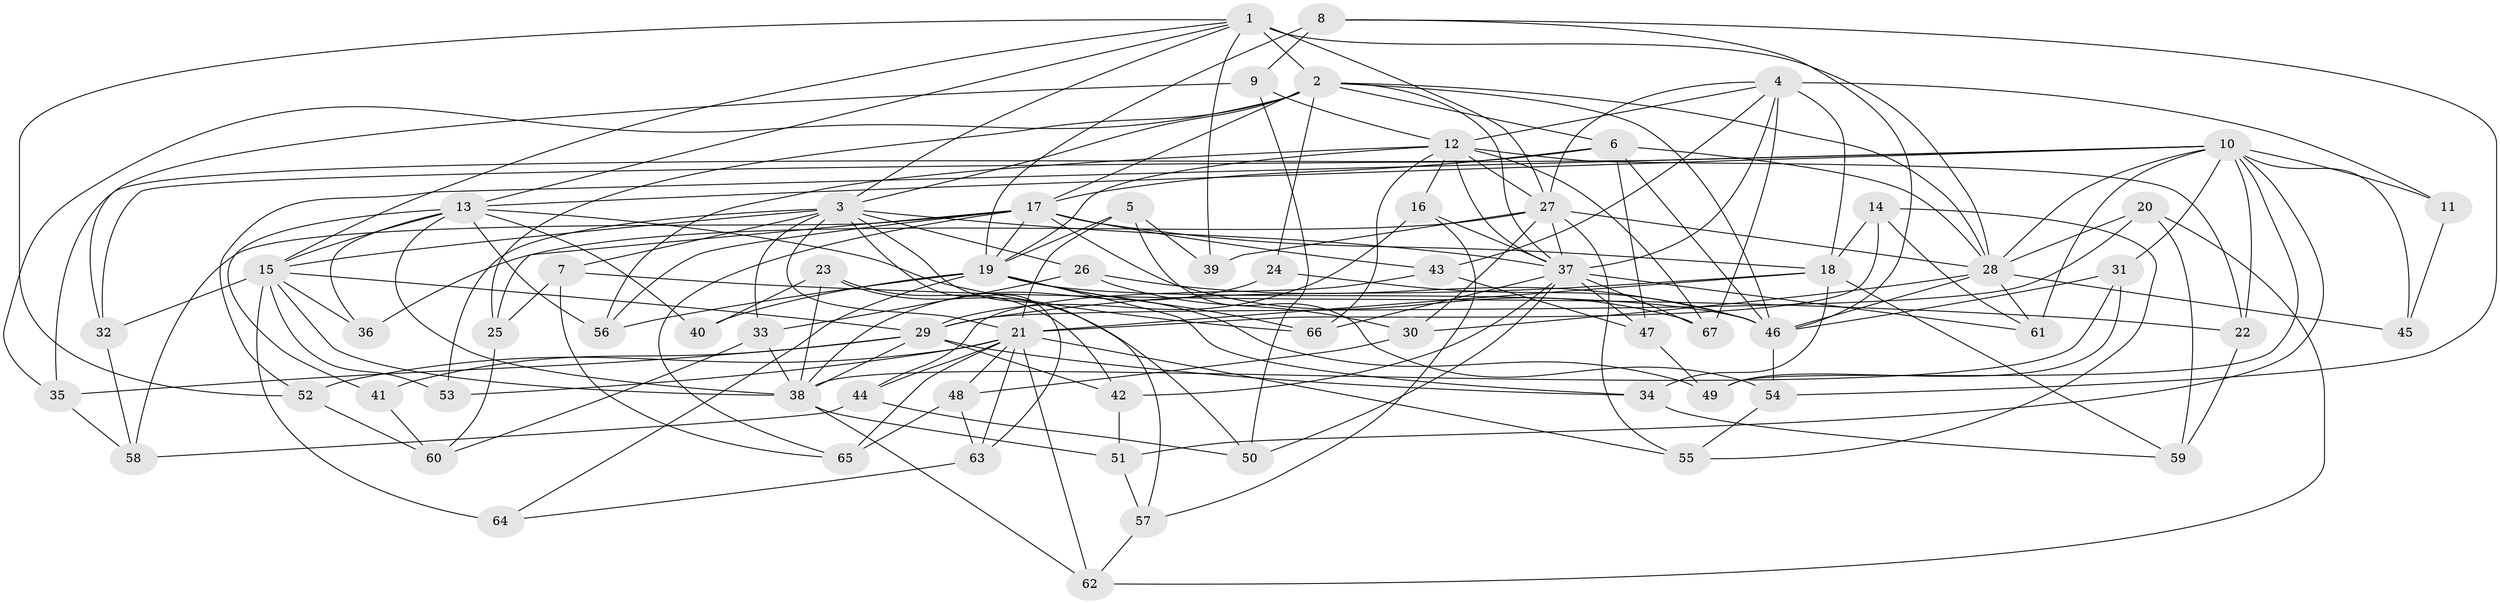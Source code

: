// original degree distribution, {4: 1.0}
// Generated by graph-tools (version 1.1) at 2025/53/03/04/25 22:53:57]
// undirected, 67 vertices, 181 edges
graph export_dot {
  node [color=gray90,style=filled];
  1;
  2;
  3;
  4;
  5;
  6;
  7;
  8;
  9;
  10;
  11;
  12;
  13;
  14;
  15;
  16;
  17;
  18;
  19;
  20;
  21;
  22;
  23;
  24;
  25;
  26;
  27;
  28;
  29;
  30;
  31;
  32;
  33;
  34;
  35;
  36;
  37;
  38;
  39;
  40;
  41;
  42;
  43;
  44;
  45;
  46;
  47;
  48;
  49;
  50;
  51;
  52;
  53;
  54;
  55;
  56;
  57;
  58;
  59;
  60;
  61;
  62;
  63;
  64;
  65;
  66;
  67;
  1 -- 2 [weight=3.0];
  1 -- 3 [weight=1.0];
  1 -- 13 [weight=1.0];
  1 -- 15 [weight=1.0];
  1 -- 27 [weight=1.0];
  1 -- 28 [weight=1.0];
  1 -- 39 [weight=1.0];
  1 -- 52 [weight=1.0];
  2 -- 3 [weight=1.0];
  2 -- 6 [weight=1.0];
  2 -- 17 [weight=1.0];
  2 -- 24 [weight=1.0];
  2 -- 25 [weight=1.0];
  2 -- 28 [weight=1.0];
  2 -- 35 [weight=1.0];
  2 -- 37 [weight=1.0];
  2 -- 46 [weight=1.0];
  3 -- 7 [weight=1.0];
  3 -- 15 [weight=1.0];
  3 -- 21 [weight=1.0];
  3 -- 26 [weight=1.0];
  3 -- 33 [weight=1.0];
  3 -- 37 [weight=1.0];
  3 -- 53 [weight=2.0];
  3 -- 57 [weight=1.0];
  3 -- 63 [weight=1.0];
  4 -- 11 [weight=2.0];
  4 -- 12 [weight=2.0];
  4 -- 18 [weight=2.0];
  4 -- 27 [weight=1.0];
  4 -- 37 [weight=1.0];
  4 -- 43 [weight=1.0];
  4 -- 67 [weight=1.0];
  5 -- 19 [weight=1.0];
  5 -- 21 [weight=1.0];
  5 -- 39 [weight=1.0];
  5 -- 54 [weight=1.0];
  6 -- 17 [weight=1.0];
  6 -- 28 [weight=1.0];
  6 -- 35 [weight=1.0];
  6 -- 46 [weight=1.0];
  6 -- 47 [weight=1.0];
  7 -- 22 [weight=1.0];
  7 -- 25 [weight=1.0];
  7 -- 65 [weight=1.0];
  8 -- 9 [weight=1.0];
  8 -- 19 [weight=1.0];
  8 -- 46 [weight=1.0];
  8 -- 54 [weight=1.0];
  9 -- 12 [weight=1.0];
  9 -- 32 [weight=1.0];
  9 -- 50 [weight=1.0];
  10 -- 11 [weight=1.0];
  10 -- 13 [weight=1.0];
  10 -- 22 [weight=1.0];
  10 -- 28 [weight=1.0];
  10 -- 31 [weight=1.0];
  10 -- 32 [weight=1.0];
  10 -- 45 [weight=2.0];
  10 -- 49 [weight=1.0];
  10 -- 51 [weight=1.0];
  10 -- 52 [weight=1.0];
  10 -- 61 [weight=1.0];
  11 -- 45 [weight=1.0];
  12 -- 16 [weight=1.0];
  12 -- 19 [weight=1.0];
  12 -- 22 [weight=1.0];
  12 -- 27 [weight=2.0];
  12 -- 37 [weight=1.0];
  12 -- 56 [weight=1.0];
  12 -- 66 [weight=1.0];
  12 -- 67 [weight=1.0];
  13 -- 15 [weight=1.0];
  13 -- 36 [weight=1.0];
  13 -- 38 [weight=1.0];
  13 -- 40 [weight=1.0];
  13 -- 41 [weight=2.0];
  13 -- 56 [weight=1.0];
  13 -- 66 [weight=1.0];
  14 -- 18 [weight=1.0];
  14 -- 21 [weight=1.0];
  14 -- 55 [weight=1.0];
  14 -- 61 [weight=1.0];
  15 -- 29 [weight=1.0];
  15 -- 32 [weight=1.0];
  15 -- 36 [weight=1.0];
  15 -- 38 [weight=1.0];
  15 -- 53 [weight=1.0];
  15 -- 64 [weight=2.0];
  16 -- 29 [weight=1.0];
  16 -- 37 [weight=1.0];
  16 -- 57 [weight=1.0];
  17 -- 18 [weight=3.0];
  17 -- 19 [weight=1.0];
  17 -- 25 [weight=1.0];
  17 -- 43 [weight=1.0];
  17 -- 56 [weight=1.0];
  17 -- 58 [weight=1.0];
  17 -- 65 [weight=1.0];
  17 -- 67 [weight=1.0];
  18 -- 21 [weight=1.0];
  18 -- 29 [weight=1.0];
  18 -- 34 [weight=1.0];
  18 -- 59 [weight=1.0];
  19 -- 34 [weight=1.0];
  19 -- 40 [weight=2.0];
  19 -- 46 [weight=1.0];
  19 -- 49 [weight=1.0];
  19 -- 56 [weight=1.0];
  19 -- 64 [weight=1.0];
  19 -- 66 [weight=1.0];
  20 -- 28 [weight=1.0];
  20 -- 29 [weight=1.0];
  20 -- 59 [weight=1.0];
  20 -- 62 [weight=1.0];
  21 -- 44 [weight=1.0];
  21 -- 48 [weight=1.0];
  21 -- 52 [weight=1.0];
  21 -- 53 [weight=1.0];
  21 -- 55 [weight=1.0];
  21 -- 62 [weight=1.0];
  21 -- 63 [weight=1.0];
  21 -- 65 [weight=1.0];
  22 -- 59 [weight=1.0];
  23 -- 38 [weight=1.0];
  23 -- 40 [weight=1.0];
  23 -- 42 [weight=1.0];
  23 -- 50 [weight=1.0];
  24 -- 38 [weight=1.0];
  24 -- 46 [weight=2.0];
  25 -- 60 [weight=1.0];
  26 -- 30 [weight=1.0];
  26 -- 33 [weight=1.0];
  26 -- 46 [weight=1.0];
  27 -- 28 [weight=1.0];
  27 -- 30 [weight=1.0];
  27 -- 36 [weight=2.0];
  27 -- 37 [weight=1.0];
  27 -- 39 [weight=2.0];
  27 -- 55 [weight=1.0];
  28 -- 30 [weight=1.0];
  28 -- 45 [weight=1.0];
  28 -- 46 [weight=1.0];
  28 -- 61 [weight=1.0];
  29 -- 34 [weight=1.0];
  29 -- 35 [weight=1.0];
  29 -- 38 [weight=2.0];
  29 -- 41 [weight=1.0];
  29 -- 42 [weight=1.0];
  30 -- 48 [weight=1.0];
  31 -- 38 [weight=1.0];
  31 -- 46 [weight=1.0];
  31 -- 49 [weight=1.0];
  32 -- 58 [weight=1.0];
  33 -- 38 [weight=1.0];
  33 -- 60 [weight=1.0];
  34 -- 59 [weight=1.0];
  35 -- 58 [weight=1.0];
  37 -- 42 [weight=1.0];
  37 -- 47 [weight=1.0];
  37 -- 50 [weight=1.0];
  37 -- 61 [weight=1.0];
  37 -- 66 [weight=1.0];
  37 -- 67 [weight=1.0];
  38 -- 51 [weight=1.0];
  38 -- 62 [weight=1.0];
  41 -- 60 [weight=1.0];
  42 -- 51 [weight=1.0];
  43 -- 44 [weight=1.0];
  43 -- 47 [weight=1.0];
  44 -- 50 [weight=1.0];
  44 -- 58 [weight=1.0];
  46 -- 54 [weight=1.0];
  47 -- 49 [weight=1.0];
  48 -- 63 [weight=1.0];
  48 -- 65 [weight=1.0];
  51 -- 57 [weight=1.0];
  52 -- 60 [weight=1.0];
  54 -- 55 [weight=1.0];
  57 -- 62 [weight=1.0];
  63 -- 64 [weight=1.0];
}
